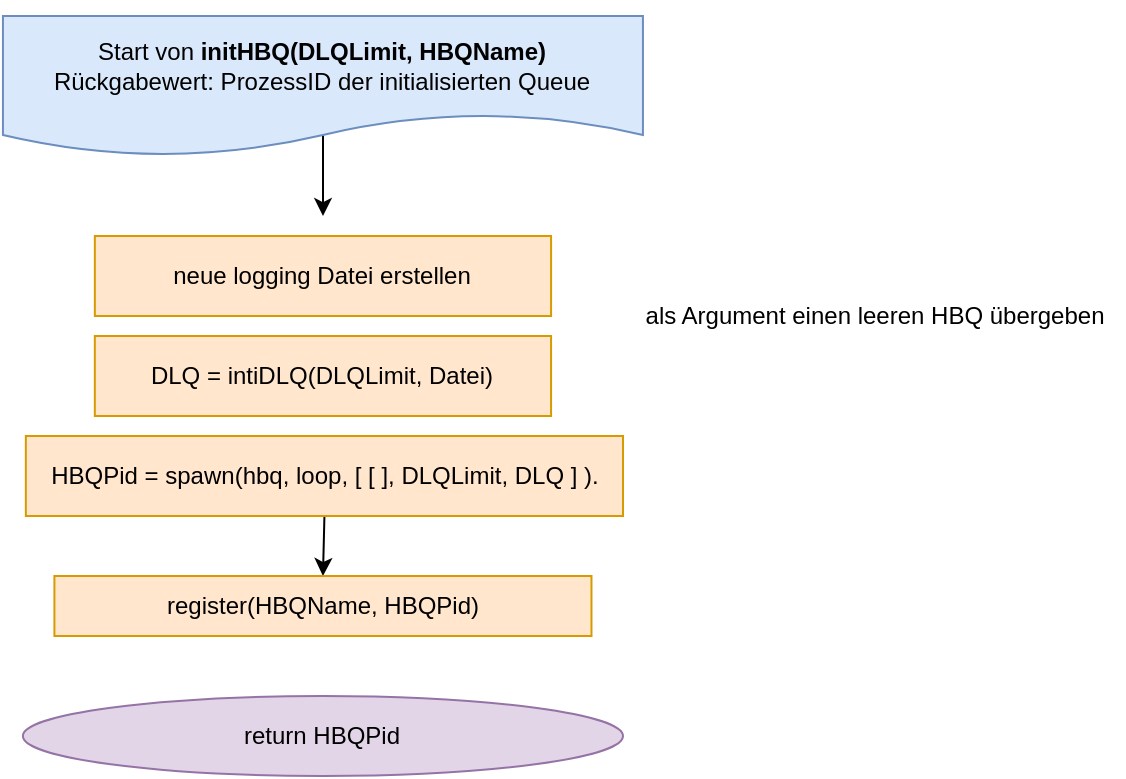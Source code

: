 <mxfile version="15.8.7" type="device"><diagram id="C5RBs43oDa-KdzZeNtuy" name="Page-1"><mxGraphModel dx="1186" dy="601" grid="1" gridSize="10" guides="1" tooltips="1" connect="1" arrows="1" fold="1" page="1" pageScale="1" pageWidth="827" pageHeight="1169" math="0" shadow="0"><root><mxCell id="WIyWlLk6GJQsqaUBKTNV-0"/><mxCell id="WIyWlLk6GJQsqaUBKTNV-1" parent="WIyWlLk6GJQsqaUBKTNV-0"/><mxCell id="1SgMu8Af7HUufMrVUEjo-1" style="edgeStyle=orthogonalEdgeStyle;rounded=0;orthogonalLoop=1;jettySize=auto;html=1;exitX=0.5;exitY=0;exitDx=0;exitDy=0;" parent="WIyWlLk6GJQsqaUBKTNV-1" source="RlddpHbAyGk5wuKwECdA-0" edge="1"><mxGeometry relative="1" as="geometry"><Array as="points"><mxPoint x="395.65" y="30"/><mxPoint x="395.65" y="30"/></Array><mxPoint x="395.5" y="110.007" as="targetPoint"/></mxGeometry></mxCell><mxCell id="RlddpHbAyGk5wuKwECdA-0" value="Start von &lt;b&gt;initHBQ(DLQLimit, HBQName)&lt;/b&gt;&lt;br&gt;Rückgabewert: ProzessID der initialisierten Queue" style="shape=document;whiteSpace=wrap;html=1;boundedLbl=1;fillColor=#dae8fc;strokeColor=#6c8ebf;" parent="WIyWlLk6GJQsqaUBKTNV-1" vertex="1"><mxGeometry x="235.47" y="10" width="320" height="70" as="geometry"/></mxCell><mxCell id="1SgMu8Af7HUufMrVUEjo-12" value="return HBQPid" style="ellipse;whiteSpace=wrap;html=1;rounded=0;fillColor=#e1d5e7;strokeColor=#9673a6;" parent="WIyWlLk6GJQsqaUBKTNV-1" vertex="1"><mxGeometry x="245.44" y="350" width="300.06" height="40" as="geometry"/></mxCell><mxCell id="v0o1vH0ii21ilbFWZJhi-12" style="edgeStyle=orthogonalEdgeStyle;rounded=0;orthogonalLoop=1;jettySize=auto;html=1;exitX=0.5;exitY=1;exitDx=0;exitDy=0;entryX=0.5;entryY=0;entryDx=0;entryDy=0;" parent="WIyWlLk6GJQsqaUBKTNV-1" source="dhIJd77Fb7S-kS2cv9qp-18" target="ENOIkcMlyGdMwYQfPuJw-0" edge="1"><mxGeometry relative="1" as="geometry"><mxPoint x="395" y="300" as="targetPoint"/></mxGeometry></mxCell><mxCell id="dhIJd77Fb7S-kS2cv9qp-18" value="HBQPid =&amp;nbsp;spawn(hbq, loop, [ [ ], DLQLimit, DLQ ] )." style="rounded=0;whiteSpace=wrap;html=1;fillColor=#ffe6cc;strokeColor=#d79b00;" parent="WIyWlLk6GJQsqaUBKTNV-1" vertex="1"><mxGeometry x="246.92" y="220" width="298.59" height="40" as="geometry"/></mxCell><mxCell id="ENOIkcMlyGdMwYQfPuJw-0" value="register(HBQName, HBQPid)" style="rounded=0;whiteSpace=wrap;html=1;fillColor=#ffe6cc;strokeColor=#d79b00;" parent="WIyWlLk6GJQsqaUBKTNV-1" vertex="1"><mxGeometry x="261.21" y="290" width="268.53" height="30" as="geometry"/></mxCell><mxCell id="lri5pE31BCB7IkY90rNA-0" value="als Argument einen leeren HBQ übergeben" style="text;html=1;align=center;verticalAlign=middle;resizable=0;points=[];autosize=1;strokeColor=none;fillColor=none;" parent="WIyWlLk6GJQsqaUBKTNV-1" vertex="1"><mxGeometry x="545.51" y="150" width="250" height="20" as="geometry"/></mxCell><mxCell id="VlPWFRLLXWRno1zgRzNk-0" value="DLQ = intiDLQ(DLQLimit, Datei)" style="rounded=0;whiteSpace=wrap;html=1;fillColor=#ffe6cc;strokeColor=#d79b00;" vertex="1" parent="WIyWlLk6GJQsqaUBKTNV-1"><mxGeometry x="281.41" y="170" width="228.12" height="40" as="geometry"/></mxCell><mxCell id="VlPWFRLLXWRno1zgRzNk-1" value="neue logging Datei erstellen" style="rounded=0;whiteSpace=wrap;html=1;fillColor=#ffe6cc;strokeColor=#d79b00;" vertex="1" parent="WIyWlLk6GJQsqaUBKTNV-1"><mxGeometry x="281.42" y="120" width="228.12" height="40" as="geometry"/></mxCell></root></mxGraphModel></diagram></mxfile>